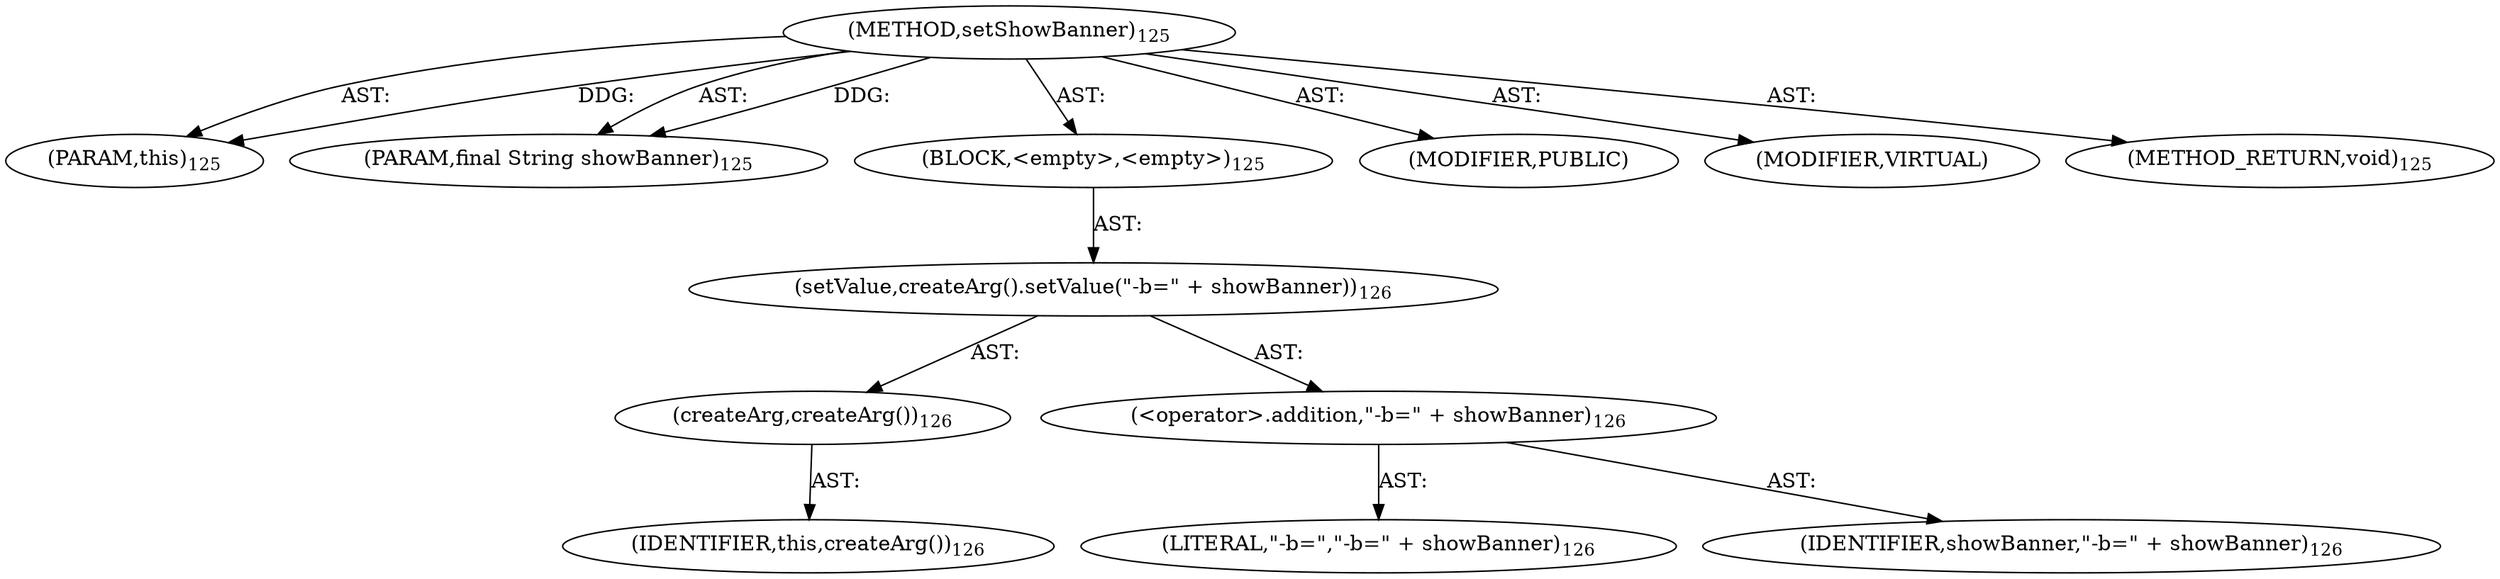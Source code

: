 digraph "setShowBanner" {  
"111669149702" [label = <(METHOD,setShowBanner)<SUB>125</SUB>> ]
"115964116993" [label = <(PARAM,this)<SUB>125</SUB>> ]
"115964117004" [label = <(PARAM,final String showBanner)<SUB>125</SUB>> ]
"25769803782" [label = <(BLOCK,&lt;empty&gt;,&lt;empty&gt;)<SUB>125</SUB>> ]
"30064771091" [label = <(setValue,createArg().setValue(&quot;-b=&quot; + showBanner))<SUB>126</SUB>> ]
"30064771092" [label = <(createArg,createArg())<SUB>126</SUB>> ]
"68719476737" [label = <(IDENTIFIER,this,createArg())<SUB>126</SUB>> ]
"30064771093" [label = <(&lt;operator&gt;.addition,&quot;-b=&quot; + showBanner)<SUB>126</SUB>> ]
"90194313219" [label = <(LITERAL,&quot;-b=&quot;,&quot;-b=&quot; + showBanner)<SUB>126</SUB>> ]
"68719476754" [label = <(IDENTIFIER,showBanner,&quot;-b=&quot; + showBanner)<SUB>126</SUB>> ]
"133143986191" [label = <(MODIFIER,PUBLIC)> ]
"133143986192" [label = <(MODIFIER,VIRTUAL)> ]
"128849018886" [label = <(METHOD_RETURN,void)<SUB>125</SUB>> ]
  "111669149702" -> "115964116993"  [ label = "AST: "] 
  "111669149702" -> "115964117004"  [ label = "AST: "] 
  "111669149702" -> "25769803782"  [ label = "AST: "] 
  "111669149702" -> "133143986191"  [ label = "AST: "] 
  "111669149702" -> "133143986192"  [ label = "AST: "] 
  "111669149702" -> "128849018886"  [ label = "AST: "] 
  "25769803782" -> "30064771091"  [ label = "AST: "] 
  "30064771091" -> "30064771092"  [ label = "AST: "] 
  "30064771091" -> "30064771093"  [ label = "AST: "] 
  "30064771092" -> "68719476737"  [ label = "AST: "] 
  "30064771093" -> "90194313219"  [ label = "AST: "] 
  "30064771093" -> "68719476754"  [ label = "AST: "] 
  "111669149702" -> "115964116993"  [ label = "DDG: "] 
  "111669149702" -> "115964117004"  [ label = "DDG: "] 
}
